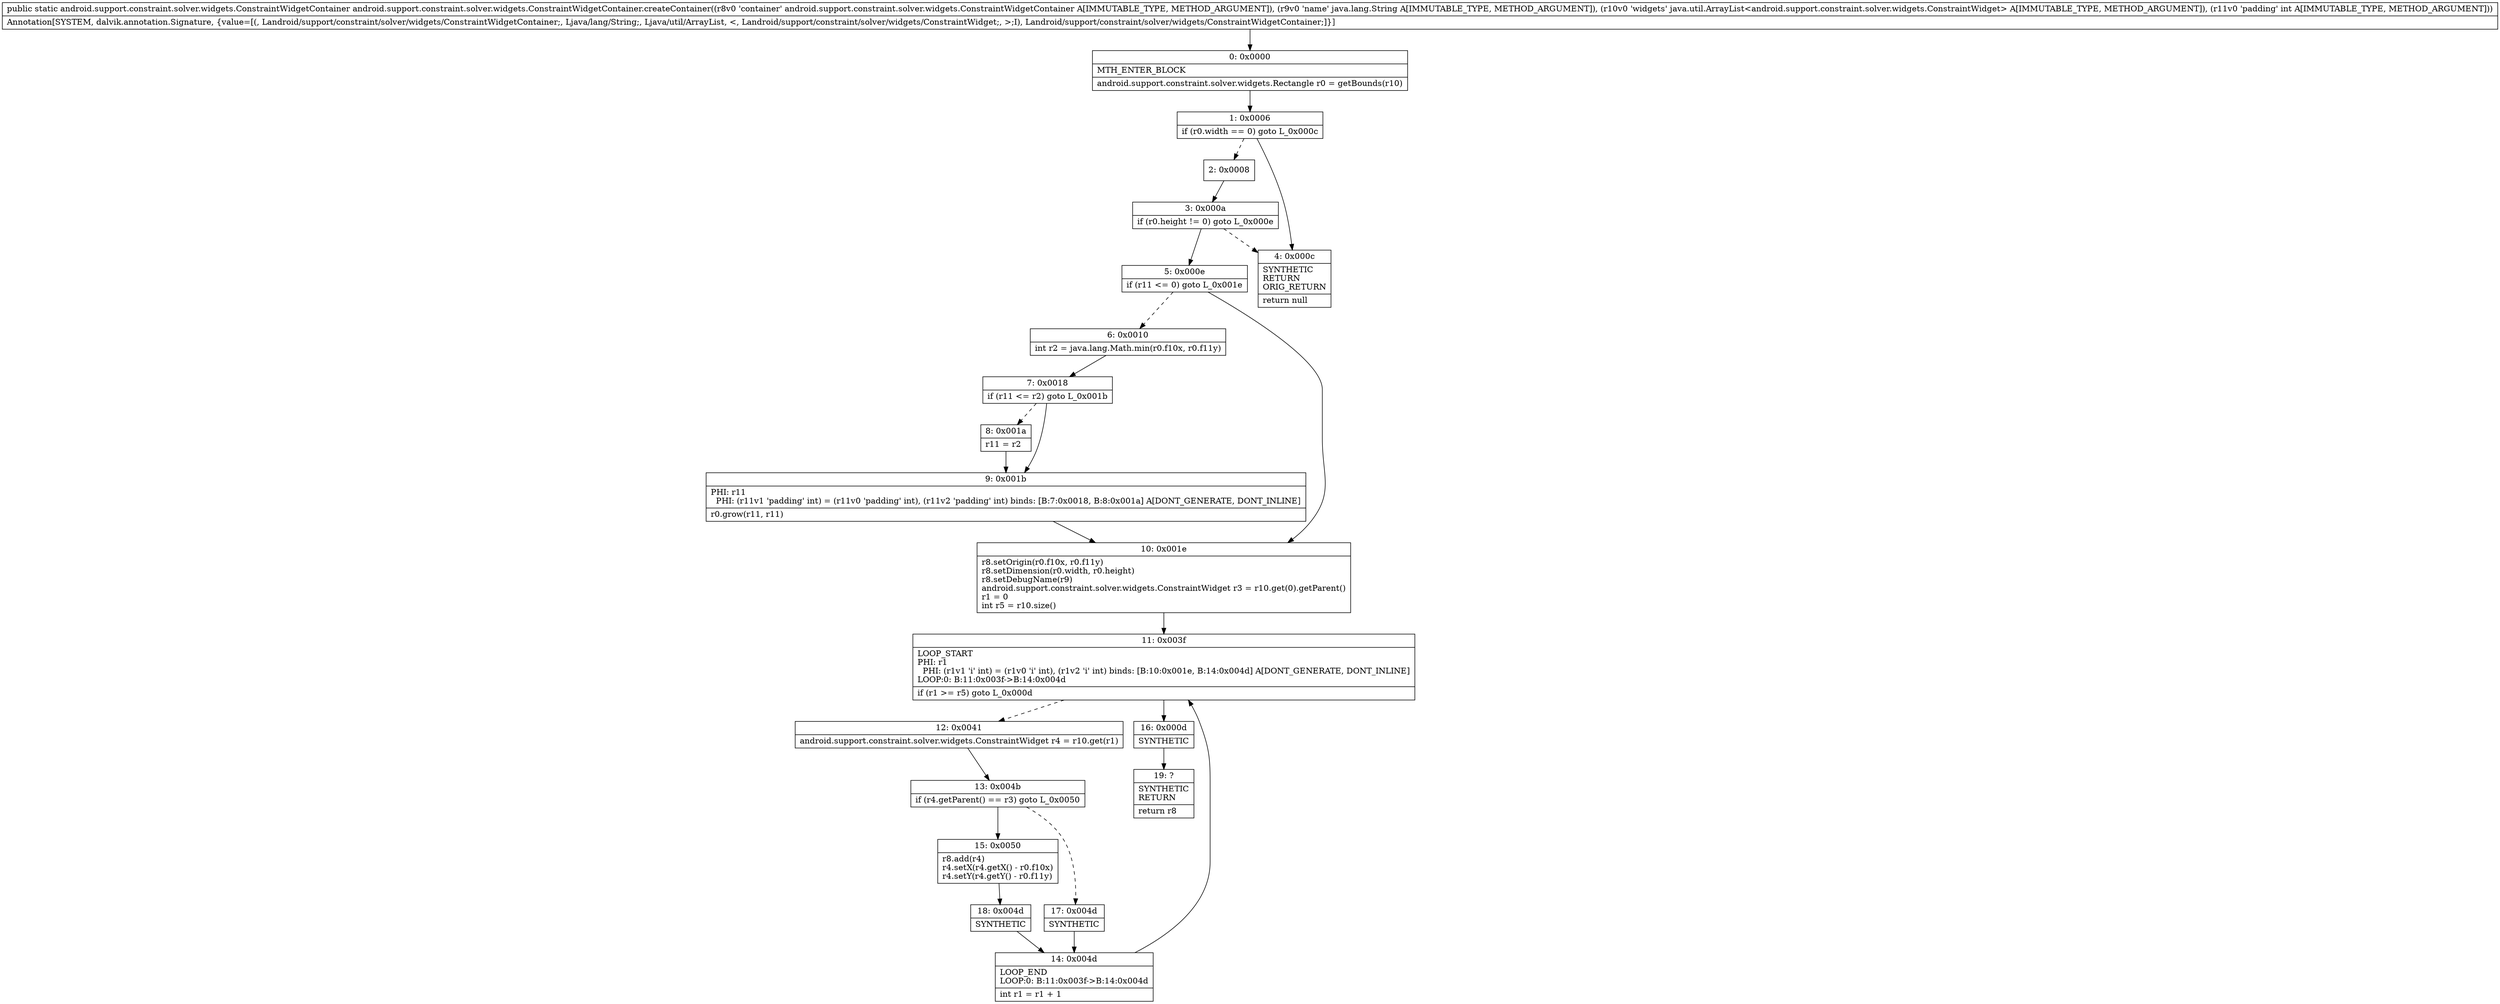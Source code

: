 digraph "CFG forandroid.support.constraint.solver.widgets.ConstraintWidgetContainer.createContainer(Landroid\/support\/constraint\/solver\/widgets\/ConstraintWidgetContainer;Ljava\/lang\/String;Ljava\/util\/ArrayList;I)Landroid\/support\/constraint\/solver\/widgets\/ConstraintWidgetContainer;" {
Node_0 [shape=record,label="{0\:\ 0x0000|MTH_ENTER_BLOCK\l|android.support.constraint.solver.widgets.Rectangle r0 = getBounds(r10)\l}"];
Node_1 [shape=record,label="{1\:\ 0x0006|if (r0.width == 0) goto L_0x000c\l}"];
Node_2 [shape=record,label="{2\:\ 0x0008}"];
Node_3 [shape=record,label="{3\:\ 0x000a|if (r0.height != 0) goto L_0x000e\l}"];
Node_4 [shape=record,label="{4\:\ 0x000c|SYNTHETIC\lRETURN\lORIG_RETURN\l|return null\l}"];
Node_5 [shape=record,label="{5\:\ 0x000e|if (r11 \<= 0) goto L_0x001e\l}"];
Node_6 [shape=record,label="{6\:\ 0x0010|int r2 = java.lang.Math.min(r0.f10x, r0.f11y)\l}"];
Node_7 [shape=record,label="{7\:\ 0x0018|if (r11 \<= r2) goto L_0x001b\l}"];
Node_8 [shape=record,label="{8\:\ 0x001a|r11 = r2\l}"];
Node_9 [shape=record,label="{9\:\ 0x001b|PHI: r11 \l  PHI: (r11v1 'padding' int) = (r11v0 'padding' int), (r11v2 'padding' int) binds: [B:7:0x0018, B:8:0x001a] A[DONT_GENERATE, DONT_INLINE]\l|r0.grow(r11, r11)\l}"];
Node_10 [shape=record,label="{10\:\ 0x001e|r8.setOrigin(r0.f10x, r0.f11y)\lr8.setDimension(r0.width, r0.height)\lr8.setDebugName(r9)\landroid.support.constraint.solver.widgets.ConstraintWidget r3 = r10.get(0).getParent()\lr1 = 0\lint r5 = r10.size()\l}"];
Node_11 [shape=record,label="{11\:\ 0x003f|LOOP_START\lPHI: r1 \l  PHI: (r1v1 'i' int) = (r1v0 'i' int), (r1v2 'i' int) binds: [B:10:0x001e, B:14:0x004d] A[DONT_GENERATE, DONT_INLINE]\lLOOP:0: B:11:0x003f\-\>B:14:0x004d\l|if (r1 \>= r5) goto L_0x000d\l}"];
Node_12 [shape=record,label="{12\:\ 0x0041|android.support.constraint.solver.widgets.ConstraintWidget r4 = r10.get(r1)\l}"];
Node_13 [shape=record,label="{13\:\ 0x004b|if (r4.getParent() == r3) goto L_0x0050\l}"];
Node_14 [shape=record,label="{14\:\ 0x004d|LOOP_END\lLOOP:0: B:11:0x003f\-\>B:14:0x004d\l|int r1 = r1 + 1\l}"];
Node_15 [shape=record,label="{15\:\ 0x0050|r8.add(r4)\lr4.setX(r4.getX() \- r0.f10x)\lr4.setY(r4.getY() \- r0.f11y)\l}"];
Node_16 [shape=record,label="{16\:\ 0x000d|SYNTHETIC\l}"];
Node_17 [shape=record,label="{17\:\ 0x004d|SYNTHETIC\l}"];
Node_18 [shape=record,label="{18\:\ 0x004d|SYNTHETIC\l}"];
Node_19 [shape=record,label="{19\:\ ?|SYNTHETIC\lRETURN\l|return r8\l}"];
MethodNode[shape=record,label="{public static android.support.constraint.solver.widgets.ConstraintWidgetContainer android.support.constraint.solver.widgets.ConstraintWidgetContainer.createContainer((r8v0 'container' android.support.constraint.solver.widgets.ConstraintWidgetContainer A[IMMUTABLE_TYPE, METHOD_ARGUMENT]), (r9v0 'name' java.lang.String A[IMMUTABLE_TYPE, METHOD_ARGUMENT]), (r10v0 'widgets' java.util.ArrayList\<android.support.constraint.solver.widgets.ConstraintWidget\> A[IMMUTABLE_TYPE, METHOD_ARGUMENT]), (r11v0 'padding' int A[IMMUTABLE_TYPE, METHOD_ARGUMENT]))  | Annotation[SYSTEM, dalvik.annotation.Signature, \{value=[(, Landroid\/support\/constraint\/solver\/widgets\/ConstraintWidgetContainer;, Ljava\/lang\/String;, Ljava\/util\/ArrayList, \<, Landroid\/support\/constraint\/solver\/widgets\/ConstraintWidget;, \>;I), Landroid\/support\/constraint\/solver\/widgets\/ConstraintWidgetContainer;]\}]\l}"];
MethodNode -> Node_0;
Node_0 -> Node_1;
Node_1 -> Node_2[style=dashed];
Node_1 -> Node_4;
Node_2 -> Node_3;
Node_3 -> Node_4[style=dashed];
Node_3 -> Node_5;
Node_5 -> Node_6[style=dashed];
Node_5 -> Node_10;
Node_6 -> Node_7;
Node_7 -> Node_8[style=dashed];
Node_7 -> Node_9;
Node_8 -> Node_9;
Node_9 -> Node_10;
Node_10 -> Node_11;
Node_11 -> Node_12[style=dashed];
Node_11 -> Node_16;
Node_12 -> Node_13;
Node_13 -> Node_15;
Node_13 -> Node_17[style=dashed];
Node_14 -> Node_11;
Node_15 -> Node_18;
Node_16 -> Node_19;
Node_17 -> Node_14;
Node_18 -> Node_14;
}

